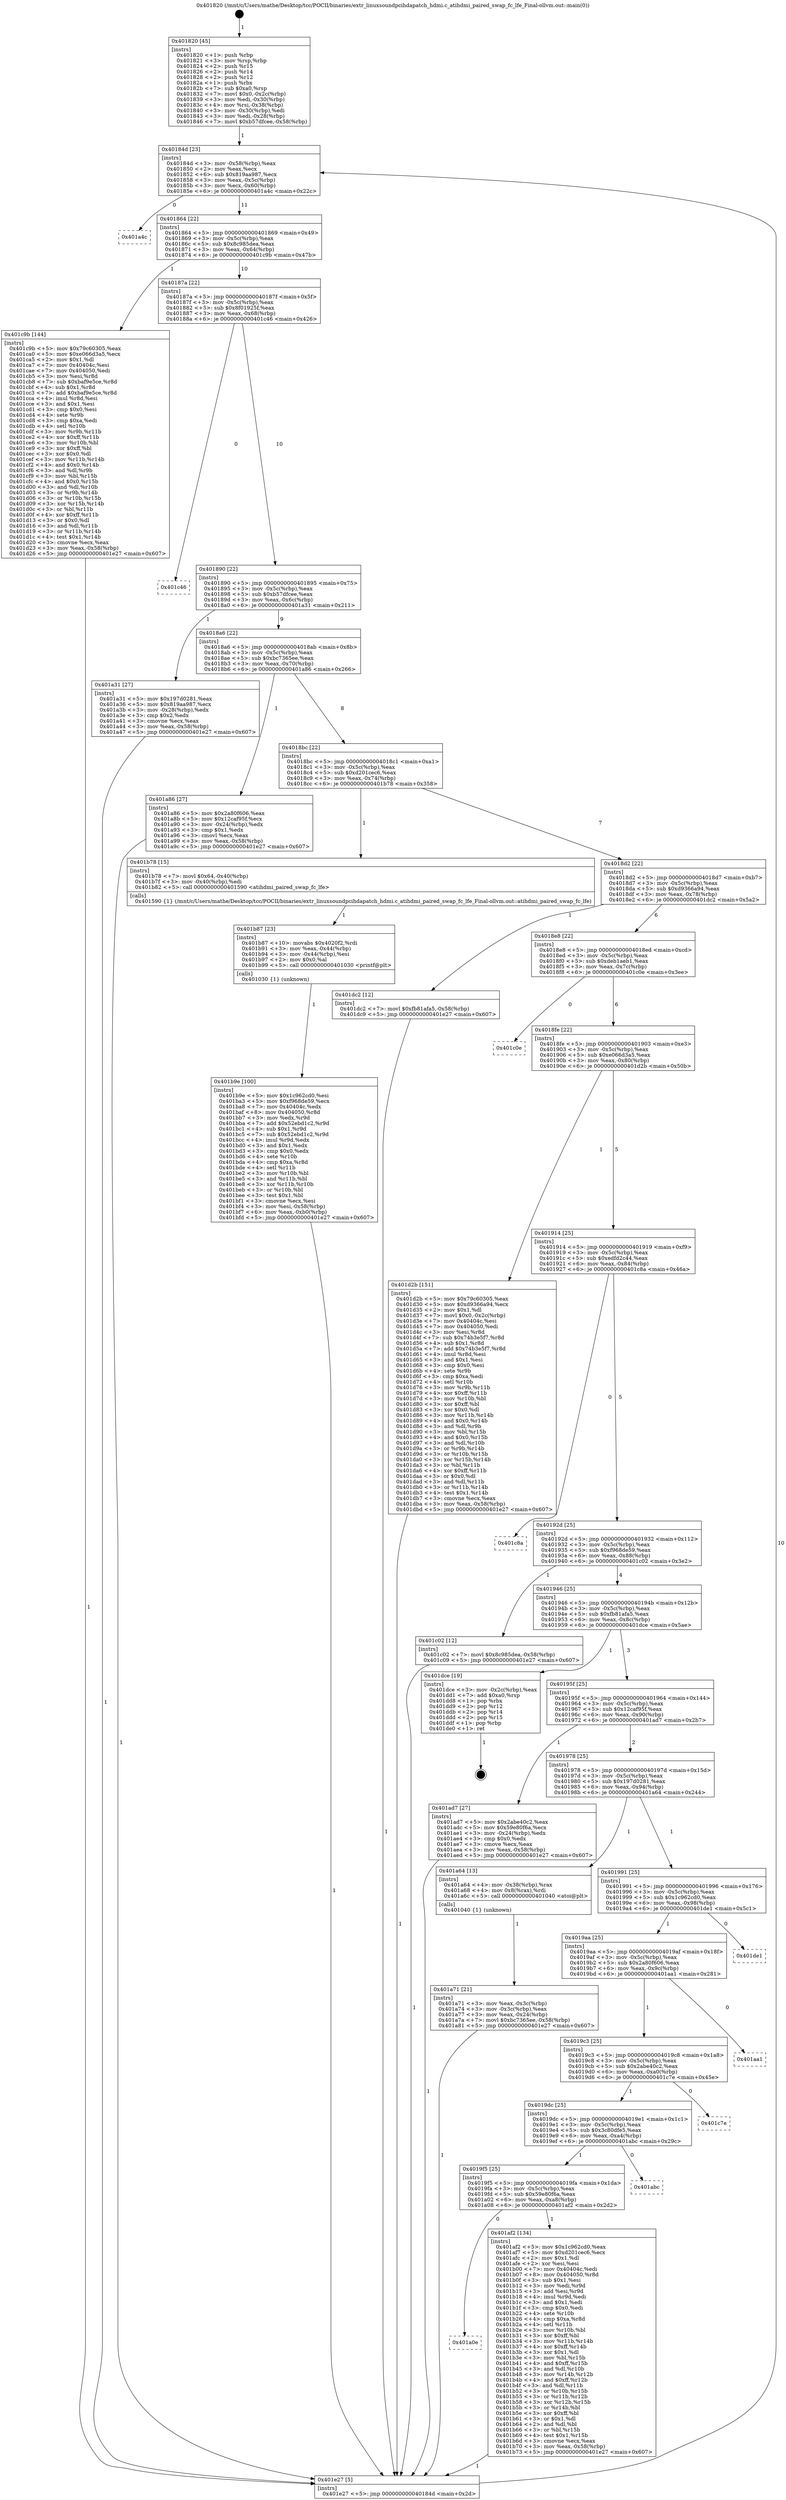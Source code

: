 digraph "0x401820" {
  label = "0x401820 (/mnt/c/Users/mathe/Desktop/tcc/POCII/binaries/extr_linuxsoundpcihdapatch_hdmi.c_atihdmi_paired_swap_fc_lfe_Final-ollvm.out::main(0))"
  labelloc = "t"
  node[shape=record]

  Entry [label="",width=0.3,height=0.3,shape=circle,fillcolor=black,style=filled]
  "0x40184d" [label="{
     0x40184d [23]\l
     | [instrs]\l
     &nbsp;&nbsp;0x40184d \<+3\>: mov -0x58(%rbp),%eax\l
     &nbsp;&nbsp;0x401850 \<+2\>: mov %eax,%ecx\l
     &nbsp;&nbsp;0x401852 \<+6\>: sub $0x819aa987,%ecx\l
     &nbsp;&nbsp;0x401858 \<+3\>: mov %eax,-0x5c(%rbp)\l
     &nbsp;&nbsp;0x40185b \<+3\>: mov %ecx,-0x60(%rbp)\l
     &nbsp;&nbsp;0x40185e \<+6\>: je 0000000000401a4c \<main+0x22c\>\l
  }"]
  "0x401a4c" [label="{
     0x401a4c\l
  }", style=dashed]
  "0x401864" [label="{
     0x401864 [22]\l
     | [instrs]\l
     &nbsp;&nbsp;0x401864 \<+5\>: jmp 0000000000401869 \<main+0x49\>\l
     &nbsp;&nbsp;0x401869 \<+3\>: mov -0x5c(%rbp),%eax\l
     &nbsp;&nbsp;0x40186c \<+5\>: sub $0x8c985dea,%eax\l
     &nbsp;&nbsp;0x401871 \<+3\>: mov %eax,-0x64(%rbp)\l
     &nbsp;&nbsp;0x401874 \<+6\>: je 0000000000401c9b \<main+0x47b\>\l
  }"]
  Exit [label="",width=0.3,height=0.3,shape=circle,fillcolor=black,style=filled,peripheries=2]
  "0x401c9b" [label="{
     0x401c9b [144]\l
     | [instrs]\l
     &nbsp;&nbsp;0x401c9b \<+5\>: mov $0x79c60305,%eax\l
     &nbsp;&nbsp;0x401ca0 \<+5\>: mov $0xe066d3a5,%ecx\l
     &nbsp;&nbsp;0x401ca5 \<+2\>: mov $0x1,%dl\l
     &nbsp;&nbsp;0x401ca7 \<+7\>: mov 0x40404c,%esi\l
     &nbsp;&nbsp;0x401cae \<+7\>: mov 0x404050,%edi\l
     &nbsp;&nbsp;0x401cb5 \<+3\>: mov %esi,%r8d\l
     &nbsp;&nbsp;0x401cb8 \<+7\>: sub $0xbaf9e5ce,%r8d\l
     &nbsp;&nbsp;0x401cbf \<+4\>: sub $0x1,%r8d\l
     &nbsp;&nbsp;0x401cc3 \<+7\>: add $0xbaf9e5ce,%r8d\l
     &nbsp;&nbsp;0x401cca \<+4\>: imul %r8d,%esi\l
     &nbsp;&nbsp;0x401cce \<+3\>: and $0x1,%esi\l
     &nbsp;&nbsp;0x401cd1 \<+3\>: cmp $0x0,%esi\l
     &nbsp;&nbsp;0x401cd4 \<+4\>: sete %r9b\l
     &nbsp;&nbsp;0x401cd8 \<+3\>: cmp $0xa,%edi\l
     &nbsp;&nbsp;0x401cdb \<+4\>: setl %r10b\l
     &nbsp;&nbsp;0x401cdf \<+3\>: mov %r9b,%r11b\l
     &nbsp;&nbsp;0x401ce2 \<+4\>: xor $0xff,%r11b\l
     &nbsp;&nbsp;0x401ce6 \<+3\>: mov %r10b,%bl\l
     &nbsp;&nbsp;0x401ce9 \<+3\>: xor $0xff,%bl\l
     &nbsp;&nbsp;0x401cec \<+3\>: xor $0x0,%dl\l
     &nbsp;&nbsp;0x401cef \<+3\>: mov %r11b,%r14b\l
     &nbsp;&nbsp;0x401cf2 \<+4\>: and $0x0,%r14b\l
     &nbsp;&nbsp;0x401cf6 \<+3\>: and %dl,%r9b\l
     &nbsp;&nbsp;0x401cf9 \<+3\>: mov %bl,%r15b\l
     &nbsp;&nbsp;0x401cfc \<+4\>: and $0x0,%r15b\l
     &nbsp;&nbsp;0x401d00 \<+3\>: and %dl,%r10b\l
     &nbsp;&nbsp;0x401d03 \<+3\>: or %r9b,%r14b\l
     &nbsp;&nbsp;0x401d06 \<+3\>: or %r10b,%r15b\l
     &nbsp;&nbsp;0x401d09 \<+3\>: xor %r15b,%r14b\l
     &nbsp;&nbsp;0x401d0c \<+3\>: or %bl,%r11b\l
     &nbsp;&nbsp;0x401d0f \<+4\>: xor $0xff,%r11b\l
     &nbsp;&nbsp;0x401d13 \<+3\>: or $0x0,%dl\l
     &nbsp;&nbsp;0x401d16 \<+3\>: and %dl,%r11b\l
     &nbsp;&nbsp;0x401d19 \<+3\>: or %r11b,%r14b\l
     &nbsp;&nbsp;0x401d1c \<+4\>: test $0x1,%r14b\l
     &nbsp;&nbsp;0x401d20 \<+3\>: cmovne %ecx,%eax\l
     &nbsp;&nbsp;0x401d23 \<+3\>: mov %eax,-0x58(%rbp)\l
     &nbsp;&nbsp;0x401d26 \<+5\>: jmp 0000000000401e27 \<main+0x607\>\l
  }"]
  "0x40187a" [label="{
     0x40187a [22]\l
     | [instrs]\l
     &nbsp;&nbsp;0x40187a \<+5\>: jmp 000000000040187f \<main+0x5f\>\l
     &nbsp;&nbsp;0x40187f \<+3\>: mov -0x5c(%rbp),%eax\l
     &nbsp;&nbsp;0x401882 \<+5\>: sub $0x8f01925f,%eax\l
     &nbsp;&nbsp;0x401887 \<+3\>: mov %eax,-0x68(%rbp)\l
     &nbsp;&nbsp;0x40188a \<+6\>: je 0000000000401c46 \<main+0x426\>\l
  }"]
  "0x401b9e" [label="{
     0x401b9e [100]\l
     | [instrs]\l
     &nbsp;&nbsp;0x401b9e \<+5\>: mov $0x1c962cd0,%esi\l
     &nbsp;&nbsp;0x401ba3 \<+5\>: mov $0xf968de59,%ecx\l
     &nbsp;&nbsp;0x401ba8 \<+7\>: mov 0x40404c,%edx\l
     &nbsp;&nbsp;0x401baf \<+8\>: mov 0x404050,%r8d\l
     &nbsp;&nbsp;0x401bb7 \<+3\>: mov %edx,%r9d\l
     &nbsp;&nbsp;0x401bba \<+7\>: add $0x52ebd1c2,%r9d\l
     &nbsp;&nbsp;0x401bc1 \<+4\>: sub $0x1,%r9d\l
     &nbsp;&nbsp;0x401bc5 \<+7\>: sub $0x52ebd1c2,%r9d\l
     &nbsp;&nbsp;0x401bcc \<+4\>: imul %r9d,%edx\l
     &nbsp;&nbsp;0x401bd0 \<+3\>: and $0x1,%edx\l
     &nbsp;&nbsp;0x401bd3 \<+3\>: cmp $0x0,%edx\l
     &nbsp;&nbsp;0x401bd6 \<+4\>: sete %r10b\l
     &nbsp;&nbsp;0x401bda \<+4\>: cmp $0xa,%r8d\l
     &nbsp;&nbsp;0x401bde \<+4\>: setl %r11b\l
     &nbsp;&nbsp;0x401be2 \<+3\>: mov %r10b,%bl\l
     &nbsp;&nbsp;0x401be5 \<+3\>: and %r11b,%bl\l
     &nbsp;&nbsp;0x401be8 \<+3\>: xor %r11b,%r10b\l
     &nbsp;&nbsp;0x401beb \<+3\>: or %r10b,%bl\l
     &nbsp;&nbsp;0x401bee \<+3\>: test $0x1,%bl\l
     &nbsp;&nbsp;0x401bf1 \<+3\>: cmovne %ecx,%esi\l
     &nbsp;&nbsp;0x401bf4 \<+3\>: mov %esi,-0x58(%rbp)\l
     &nbsp;&nbsp;0x401bf7 \<+6\>: mov %eax,-0xb0(%rbp)\l
     &nbsp;&nbsp;0x401bfd \<+5\>: jmp 0000000000401e27 \<main+0x607\>\l
  }"]
  "0x401c46" [label="{
     0x401c46\l
  }", style=dashed]
  "0x401890" [label="{
     0x401890 [22]\l
     | [instrs]\l
     &nbsp;&nbsp;0x401890 \<+5\>: jmp 0000000000401895 \<main+0x75\>\l
     &nbsp;&nbsp;0x401895 \<+3\>: mov -0x5c(%rbp),%eax\l
     &nbsp;&nbsp;0x401898 \<+5\>: sub $0xb57dfcee,%eax\l
     &nbsp;&nbsp;0x40189d \<+3\>: mov %eax,-0x6c(%rbp)\l
     &nbsp;&nbsp;0x4018a0 \<+6\>: je 0000000000401a31 \<main+0x211\>\l
  }"]
  "0x401b87" [label="{
     0x401b87 [23]\l
     | [instrs]\l
     &nbsp;&nbsp;0x401b87 \<+10\>: movabs $0x4020f2,%rdi\l
     &nbsp;&nbsp;0x401b91 \<+3\>: mov %eax,-0x44(%rbp)\l
     &nbsp;&nbsp;0x401b94 \<+3\>: mov -0x44(%rbp),%esi\l
     &nbsp;&nbsp;0x401b97 \<+2\>: mov $0x0,%al\l
     &nbsp;&nbsp;0x401b99 \<+5\>: call 0000000000401030 \<printf@plt\>\l
     | [calls]\l
     &nbsp;&nbsp;0x401030 \{1\} (unknown)\l
  }"]
  "0x401a31" [label="{
     0x401a31 [27]\l
     | [instrs]\l
     &nbsp;&nbsp;0x401a31 \<+5\>: mov $0x197d0281,%eax\l
     &nbsp;&nbsp;0x401a36 \<+5\>: mov $0x819aa987,%ecx\l
     &nbsp;&nbsp;0x401a3b \<+3\>: mov -0x28(%rbp),%edx\l
     &nbsp;&nbsp;0x401a3e \<+3\>: cmp $0x2,%edx\l
     &nbsp;&nbsp;0x401a41 \<+3\>: cmovne %ecx,%eax\l
     &nbsp;&nbsp;0x401a44 \<+3\>: mov %eax,-0x58(%rbp)\l
     &nbsp;&nbsp;0x401a47 \<+5\>: jmp 0000000000401e27 \<main+0x607\>\l
  }"]
  "0x4018a6" [label="{
     0x4018a6 [22]\l
     | [instrs]\l
     &nbsp;&nbsp;0x4018a6 \<+5\>: jmp 00000000004018ab \<main+0x8b\>\l
     &nbsp;&nbsp;0x4018ab \<+3\>: mov -0x5c(%rbp),%eax\l
     &nbsp;&nbsp;0x4018ae \<+5\>: sub $0xbc7365ee,%eax\l
     &nbsp;&nbsp;0x4018b3 \<+3\>: mov %eax,-0x70(%rbp)\l
     &nbsp;&nbsp;0x4018b6 \<+6\>: je 0000000000401a86 \<main+0x266\>\l
  }"]
  "0x401e27" [label="{
     0x401e27 [5]\l
     | [instrs]\l
     &nbsp;&nbsp;0x401e27 \<+5\>: jmp 000000000040184d \<main+0x2d\>\l
  }"]
  "0x401820" [label="{
     0x401820 [45]\l
     | [instrs]\l
     &nbsp;&nbsp;0x401820 \<+1\>: push %rbp\l
     &nbsp;&nbsp;0x401821 \<+3\>: mov %rsp,%rbp\l
     &nbsp;&nbsp;0x401824 \<+2\>: push %r15\l
     &nbsp;&nbsp;0x401826 \<+2\>: push %r14\l
     &nbsp;&nbsp;0x401828 \<+2\>: push %r12\l
     &nbsp;&nbsp;0x40182a \<+1\>: push %rbx\l
     &nbsp;&nbsp;0x40182b \<+7\>: sub $0xa0,%rsp\l
     &nbsp;&nbsp;0x401832 \<+7\>: movl $0x0,-0x2c(%rbp)\l
     &nbsp;&nbsp;0x401839 \<+3\>: mov %edi,-0x30(%rbp)\l
     &nbsp;&nbsp;0x40183c \<+4\>: mov %rsi,-0x38(%rbp)\l
     &nbsp;&nbsp;0x401840 \<+3\>: mov -0x30(%rbp),%edi\l
     &nbsp;&nbsp;0x401843 \<+3\>: mov %edi,-0x28(%rbp)\l
     &nbsp;&nbsp;0x401846 \<+7\>: movl $0xb57dfcee,-0x58(%rbp)\l
  }"]
  "0x401a0e" [label="{
     0x401a0e\l
  }", style=dashed]
  "0x401a86" [label="{
     0x401a86 [27]\l
     | [instrs]\l
     &nbsp;&nbsp;0x401a86 \<+5\>: mov $0x2a80f606,%eax\l
     &nbsp;&nbsp;0x401a8b \<+5\>: mov $0x12caf95f,%ecx\l
     &nbsp;&nbsp;0x401a90 \<+3\>: mov -0x24(%rbp),%edx\l
     &nbsp;&nbsp;0x401a93 \<+3\>: cmp $0x1,%edx\l
     &nbsp;&nbsp;0x401a96 \<+3\>: cmovl %ecx,%eax\l
     &nbsp;&nbsp;0x401a99 \<+3\>: mov %eax,-0x58(%rbp)\l
     &nbsp;&nbsp;0x401a9c \<+5\>: jmp 0000000000401e27 \<main+0x607\>\l
  }"]
  "0x4018bc" [label="{
     0x4018bc [22]\l
     | [instrs]\l
     &nbsp;&nbsp;0x4018bc \<+5\>: jmp 00000000004018c1 \<main+0xa1\>\l
     &nbsp;&nbsp;0x4018c1 \<+3\>: mov -0x5c(%rbp),%eax\l
     &nbsp;&nbsp;0x4018c4 \<+5\>: sub $0xd201cec6,%eax\l
     &nbsp;&nbsp;0x4018c9 \<+3\>: mov %eax,-0x74(%rbp)\l
     &nbsp;&nbsp;0x4018cc \<+6\>: je 0000000000401b78 \<main+0x358\>\l
  }"]
  "0x401af2" [label="{
     0x401af2 [134]\l
     | [instrs]\l
     &nbsp;&nbsp;0x401af2 \<+5\>: mov $0x1c962cd0,%eax\l
     &nbsp;&nbsp;0x401af7 \<+5\>: mov $0xd201cec6,%ecx\l
     &nbsp;&nbsp;0x401afc \<+2\>: mov $0x1,%dl\l
     &nbsp;&nbsp;0x401afe \<+2\>: xor %esi,%esi\l
     &nbsp;&nbsp;0x401b00 \<+7\>: mov 0x40404c,%edi\l
     &nbsp;&nbsp;0x401b07 \<+8\>: mov 0x404050,%r8d\l
     &nbsp;&nbsp;0x401b0f \<+3\>: sub $0x1,%esi\l
     &nbsp;&nbsp;0x401b12 \<+3\>: mov %edi,%r9d\l
     &nbsp;&nbsp;0x401b15 \<+3\>: add %esi,%r9d\l
     &nbsp;&nbsp;0x401b18 \<+4\>: imul %r9d,%edi\l
     &nbsp;&nbsp;0x401b1c \<+3\>: and $0x1,%edi\l
     &nbsp;&nbsp;0x401b1f \<+3\>: cmp $0x0,%edi\l
     &nbsp;&nbsp;0x401b22 \<+4\>: sete %r10b\l
     &nbsp;&nbsp;0x401b26 \<+4\>: cmp $0xa,%r8d\l
     &nbsp;&nbsp;0x401b2a \<+4\>: setl %r11b\l
     &nbsp;&nbsp;0x401b2e \<+3\>: mov %r10b,%bl\l
     &nbsp;&nbsp;0x401b31 \<+3\>: xor $0xff,%bl\l
     &nbsp;&nbsp;0x401b34 \<+3\>: mov %r11b,%r14b\l
     &nbsp;&nbsp;0x401b37 \<+4\>: xor $0xff,%r14b\l
     &nbsp;&nbsp;0x401b3b \<+3\>: xor $0x1,%dl\l
     &nbsp;&nbsp;0x401b3e \<+3\>: mov %bl,%r15b\l
     &nbsp;&nbsp;0x401b41 \<+4\>: and $0xff,%r15b\l
     &nbsp;&nbsp;0x401b45 \<+3\>: and %dl,%r10b\l
     &nbsp;&nbsp;0x401b48 \<+3\>: mov %r14b,%r12b\l
     &nbsp;&nbsp;0x401b4b \<+4\>: and $0xff,%r12b\l
     &nbsp;&nbsp;0x401b4f \<+3\>: and %dl,%r11b\l
     &nbsp;&nbsp;0x401b52 \<+3\>: or %r10b,%r15b\l
     &nbsp;&nbsp;0x401b55 \<+3\>: or %r11b,%r12b\l
     &nbsp;&nbsp;0x401b58 \<+3\>: xor %r12b,%r15b\l
     &nbsp;&nbsp;0x401b5b \<+3\>: or %r14b,%bl\l
     &nbsp;&nbsp;0x401b5e \<+3\>: xor $0xff,%bl\l
     &nbsp;&nbsp;0x401b61 \<+3\>: or $0x1,%dl\l
     &nbsp;&nbsp;0x401b64 \<+2\>: and %dl,%bl\l
     &nbsp;&nbsp;0x401b66 \<+3\>: or %bl,%r15b\l
     &nbsp;&nbsp;0x401b69 \<+4\>: test $0x1,%r15b\l
     &nbsp;&nbsp;0x401b6d \<+3\>: cmovne %ecx,%eax\l
     &nbsp;&nbsp;0x401b70 \<+3\>: mov %eax,-0x58(%rbp)\l
     &nbsp;&nbsp;0x401b73 \<+5\>: jmp 0000000000401e27 \<main+0x607\>\l
  }"]
  "0x401b78" [label="{
     0x401b78 [15]\l
     | [instrs]\l
     &nbsp;&nbsp;0x401b78 \<+7\>: movl $0x64,-0x40(%rbp)\l
     &nbsp;&nbsp;0x401b7f \<+3\>: mov -0x40(%rbp),%edi\l
     &nbsp;&nbsp;0x401b82 \<+5\>: call 0000000000401590 \<atihdmi_paired_swap_fc_lfe\>\l
     | [calls]\l
     &nbsp;&nbsp;0x401590 \{1\} (/mnt/c/Users/mathe/Desktop/tcc/POCII/binaries/extr_linuxsoundpcihdapatch_hdmi.c_atihdmi_paired_swap_fc_lfe_Final-ollvm.out::atihdmi_paired_swap_fc_lfe)\l
  }"]
  "0x4018d2" [label="{
     0x4018d2 [22]\l
     | [instrs]\l
     &nbsp;&nbsp;0x4018d2 \<+5\>: jmp 00000000004018d7 \<main+0xb7\>\l
     &nbsp;&nbsp;0x4018d7 \<+3\>: mov -0x5c(%rbp),%eax\l
     &nbsp;&nbsp;0x4018da \<+5\>: sub $0xd9366a94,%eax\l
     &nbsp;&nbsp;0x4018df \<+3\>: mov %eax,-0x78(%rbp)\l
     &nbsp;&nbsp;0x4018e2 \<+6\>: je 0000000000401dc2 \<main+0x5a2\>\l
  }"]
  "0x4019f5" [label="{
     0x4019f5 [25]\l
     | [instrs]\l
     &nbsp;&nbsp;0x4019f5 \<+5\>: jmp 00000000004019fa \<main+0x1da\>\l
     &nbsp;&nbsp;0x4019fa \<+3\>: mov -0x5c(%rbp),%eax\l
     &nbsp;&nbsp;0x4019fd \<+5\>: sub $0x59e80f6a,%eax\l
     &nbsp;&nbsp;0x401a02 \<+6\>: mov %eax,-0xa8(%rbp)\l
     &nbsp;&nbsp;0x401a08 \<+6\>: je 0000000000401af2 \<main+0x2d2\>\l
  }"]
  "0x401dc2" [label="{
     0x401dc2 [12]\l
     | [instrs]\l
     &nbsp;&nbsp;0x401dc2 \<+7\>: movl $0xfb81afa5,-0x58(%rbp)\l
     &nbsp;&nbsp;0x401dc9 \<+5\>: jmp 0000000000401e27 \<main+0x607\>\l
  }"]
  "0x4018e8" [label="{
     0x4018e8 [22]\l
     | [instrs]\l
     &nbsp;&nbsp;0x4018e8 \<+5\>: jmp 00000000004018ed \<main+0xcd\>\l
     &nbsp;&nbsp;0x4018ed \<+3\>: mov -0x5c(%rbp),%eax\l
     &nbsp;&nbsp;0x4018f0 \<+5\>: sub $0xdeb1aeb1,%eax\l
     &nbsp;&nbsp;0x4018f5 \<+3\>: mov %eax,-0x7c(%rbp)\l
     &nbsp;&nbsp;0x4018f8 \<+6\>: je 0000000000401c0e \<main+0x3ee\>\l
  }"]
  "0x401abc" [label="{
     0x401abc\l
  }", style=dashed]
  "0x401c0e" [label="{
     0x401c0e\l
  }", style=dashed]
  "0x4018fe" [label="{
     0x4018fe [22]\l
     | [instrs]\l
     &nbsp;&nbsp;0x4018fe \<+5\>: jmp 0000000000401903 \<main+0xe3\>\l
     &nbsp;&nbsp;0x401903 \<+3\>: mov -0x5c(%rbp),%eax\l
     &nbsp;&nbsp;0x401906 \<+5\>: sub $0xe066d3a5,%eax\l
     &nbsp;&nbsp;0x40190b \<+3\>: mov %eax,-0x80(%rbp)\l
     &nbsp;&nbsp;0x40190e \<+6\>: je 0000000000401d2b \<main+0x50b\>\l
  }"]
  "0x4019dc" [label="{
     0x4019dc [25]\l
     | [instrs]\l
     &nbsp;&nbsp;0x4019dc \<+5\>: jmp 00000000004019e1 \<main+0x1c1\>\l
     &nbsp;&nbsp;0x4019e1 \<+3\>: mov -0x5c(%rbp),%eax\l
     &nbsp;&nbsp;0x4019e4 \<+5\>: sub $0x3c80dfe5,%eax\l
     &nbsp;&nbsp;0x4019e9 \<+6\>: mov %eax,-0xa4(%rbp)\l
     &nbsp;&nbsp;0x4019ef \<+6\>: je 0000000000401abc \<main+0x29c\>\l
  }"]
  "0x401d2b" [label="{
     0x401d2b [151]\l
     | [instrs]\l
     &nbsp;&nbsp;0x401d2b \<+5\>: mov $0x79c60305,%eax\l
     &nbsp;&nbsp;0x401d30 \<+5\>: mov $0xd9366a94,%ecx\l
     &nbsp;&nbsp;0x401d35 \<+2\>: mov $0x1,%dl\l
     &nbsp;&nbsp;0x401d37 \<+7\>: movl $0x0,-0x2c(%rbp)\l
     &nbsp;&nbsp;0x401d3e \<+7\>: mov 0x40404c,%esi\l
     &nbsp;&nbsp;0x401d45 \<+7\>: mov 0x404050,%edi\l
     &nbsp;&nbsp;0x401d4c \<+3\>: mov %esi,%r8d\l
     &nbsp;&nbsp;0x401d4f \<+7\>: sub $0x74b3e5f7,%r8d\l
     &nbsp;&nbsp;0x401d56 \<+4\>: sub $0x1,%r8d\l
     &nbsp;&nbsp;0x401d5a \<+7\>: add $0x74b3e5f7,%r8d\l
     &nbsp;&nbsp;0x401d61 \<+4\>: imul %r8d,%esi\l
     &nbsp;&nbsp;0x401d65 \<+3\>: and $0x1,%esi\l
     &nbsp;&nbsp;0x401d68 \<+3\>: cmp $0x0,%esi\l
     &nbsp;&nbsp;0x401d6b \<+4\>: sete %r9b\l
     &nbsp;&nbsp;0x401d6f \<+3\>: cmp $0xa,%edi\l
     &nbsp;&nbsp;0x401d72 \<+4\>: setl %r10b\l
     &nbsp;&nbsp;0x401d76 \<+3\>: mov %r9b,%r11b\l
     &nbsp;&nbsp;0x401d79 \<+4\>: xor $0xff,%r11b\l
     &nbsp;&nbsp;0x401d7d \<+3\>: mov %r10b,%bl\l
     &nbsp;&nbsp;0x401d80 \<+3\>: xor $0xff,%bl\l
     &nbsp;&nbsp;0x401d83 \<+3\>: xor $0x0,%dl\l
     &nbsp;&nbsp;0x401d86 \<+3\>: mov %r11b,%r14b\l
     &nbsp;&nbsp;0x401d89 \<+4\>: and $0x0,%r14b\l
     &nbsp;&nbsp;0x401d8d \<+3\>: and %dl,%r9b\l
     &nbsp;&nbsp;0x401d90 \<+3\>: mov %bl,%r15b\l
     &nbsp;&nbsp;0x401d93 \<+4\>: and $0x0,%r15b\l
     &nbsp;&nbsp;0x401d97 \<+3\>: and %dl,%r10b\l
     &nbsp;&nbsp;0x401d9a \<+3\>: or %r9b,%r14b\l
     &nbsp;&nbsp;0x401d9d \<+3\>: or %r10b,%r15b\l
     &nbsp;&nbsp;0x401da0 \<+3\>: xor %r15b,%r14b\l
     &nbsp;&nbsp;0x401da3 \<+3\>: or %bl,%r11b\l
     &nbsp;&nbsp;0x401da6 \<+4\>: xor $0xff,%r11b\l
     &nbsp;&nbsp;0x401daa \<+3\>: or $0x0,%dl\l
     &nbsp;&nbsp;0x401dad \<+3\>: and %dl,%r11b\l
     &nbsp;&nbsp;0x401db0 \<+3\>: or %r11b,%r14b\l
     &nbsp;&nbsp;0x401db3 \<+4\>: test $0x1,%r14b\l
     &nbsp;&nbsp;0x401db7 \<+3\>: cmovne %ecx,%eax\l
     &nbsp;&nbsp;0x401dba \<+3\>: mov %eax,-0x58(%rbp)\l
     &nbsp;&nbsp;0x401dbd \<+5\>: jmp 0000000000401e27 \<main+0x607\>\l
  }"]
  "0x401914" [label="{
     0x401914 [25]\l
     | [instrs]\l
     &nbsp;&nbsp;0x401914 \<+5\>: jmp 0000000000401919 \<main+0xf9\>\l
     &nbsp;&nbsp;0x401919 \<+3\>: mov -0x5c(%rbp),%eax\l
     &nbsp;&nbsp;0x40191c \<+5\>: sub $0xedfd2c44,%eax\l
     &nbsp;&nbsp;0x401921 \<+6\>: mov %eax,-0x84(%rbp)\l
     &nbsp;&nbsp;0x401927 \<+6\>: je 0000000000401c8a \<main+0x46a\>\l
  }"]
  "0x401c7e" [label="{
     0x401c7e\l
  }", style=dashed]
  "0x401c8a" [label="{
     0x401c8a\l
  }", style=dashed]
  "0x40192d" [label="{
     0x40192d [25]\l
     | [instrs]\l
     &nbsp;&nbsp;0x40192d \<+5\>: jmp 0000000000401932 \<main+0x112\>\l
     &nbsp;&nbsp;0x401932 \<+3\>: mov -0x5c(%rbp),%eax\l
     &nbsp;&nbsp;0x401935 \<+5\>: sub $0xf968de59,%eax\l
     &nbsp;&nbsp;0x40193a \<+6\>: mov %eax,-0x88(%rbp)\l
     &nbsp;&nbsp;0x401940 \<+6\>: je 0000000000401c02 \<main+0x3e2\>\l
  }"]
  "0x4019c3" [label="{
     0x4019c3 [25]\l
     | [instrs]\l
     &nbsp;&nbsp;0x4019c3 \<+5\>: jmp 00000000004019c8 \<main+0x1a8\>\l
     &nbsp;&nbsp;0x4019c8 \<+3\>: mov -0x5c(%rbp),%eax\l
     &nbsp;&nbsp;0x4019cb \<+5\>: sub $0x2abe40c2,%eax\l
     &nbsp;&nbsp;0x4019d0 \<+6\>: mov %eax,-0xa0(%rbp)\l
     &nbsp;&nbsp;0x4019d6 \<+6\>: je 0000000000401c7e \<main+0x45e\>\l
  }"]
  "0x401c02" [label="{
     0x401c02 [12]\l
     | [instrs]\l
     &nbsp;&nbsp;0x401c02 \<+7\>: movl $0x8c985dea,-0x58(%rbp)\l
     &nbsp;&nbsp;0x401c09 \<+5\>: jmp 0000000000401e27 \<main+0x607\>\l
  }"]
  "0x401946" [label="{
     0x401946 [25]\l
     | [instrs]\l
     &nbsp;&nbsp;0x401946 \<+5\>: jmp 000000000040194b \<main+0x12b\>\l
     &nbsp;&nbsp;0x40194b \<+3\>: mov -0x5c(%rbp),%eax\l
     &nbsp;&nbsp;0x40194e \<+5\>: sub $0xfb81afa5,%eax\l
     &nbsp;&nbsp;0x401953 \<+6\>: mov %eax,-0x8c(%rbp)\l
     &nbsp;&nbsp;0x401959 \<+6\>: je 0000000000401dce \<main+0x5ae\>\l
  }"]
  "0x401aa1" [label="{
     0x401aa1\l
  }", style=dashed]
  "0x401dce" [label="{
     0x401dce [19]\l
     | [instrs]\l
     &nbsp;&nbsp;0x401dce \<+3\>: mov -0x2c(%rbp),%eax\l
     &nbsp;&nbsp;0x401dd1 \<+7\>: add $0xa0,%rsp\l
     &nbsp;&nbsp;0x401dd8 \<+1\>: pop %rbx\l
     &nbsp;&nbsp;0x401dd9 \<+2\>: pop %r12\l
     &nbsp;&nbsp;0x401ddb \<+2\>: pop %r14\l
     &nbsp;&nbsp;0x401ddd \<+2\>: pop %r15\l
     &nbsp;&nbsp;0x401ddf \<+1\>: pop %rbp\l
     &nbsp;&nbsp;0x401de0 \<+1\>: ret\l
  }"]
  "0x40195f" [label="{
     0x40195f [25]\l
     | [instrs]\l
     &nbsp;&nbsp;0x40195f \<+5\>: jmp 0000000000401964 \<main+0x144\>\l
     &nbsp;&nbsp;0x401964 \<+3\>: mov -0x5c(%rbp),%eax\l
     &nbsp;&nbsp;0x401967 \<+5\>: sub $0x12caf95f,%eax\l
     &nbsp;&nbsp;0x40196c \<+6\>: mov %eax,-0x90(%rbp)\l
     &nbsp;&nbsp;0x401972 \<+6\>: je 0000000000401ad7 \<main+0x2b7\>\l
  }"]
  "0x4019aa" [label="{
     0x4019aa [25]\l
     | [instrs]\l
     &nbsp;&nbsp;0x4019aa \<+5\>: jmp 00000000004019af \<main+0x18f\>\l
     &nbsp;&nbsp;0x4019af \<+3\>: mov -0x5c(%rbp),%eax\l
     &nbsp;&nbsp;0x4019b2 \<+5\>: sub $0x2a80f606,%eax\l
     &nbsp;&nbsp;0x4019b7 \<+6\>: mov %eax,-0x9c(%rbp)\l
     &nbsp;&nbsp;0x4019bd \<+6\>: je 0000000000401aa1 \<main+0x281\>\l
  }"]
  "0x401ad7" [label="{
     0x401ad7 [27]\l
     | [instrs]\l
     &nbsp;&nbsp;0x401ad7 \<+5\>: mov $0x2abe40c2,%eax\l
     &nbsp;&nbsp;0x401adc \<+5\>: mov $0x59e80f6a,%ecx\l
     &nbsp;&nbsp;0x401ae1 \<+3\>: mov -0x24(%rbp),%edx\l
     &nbsp;&nbsp;0x401ae4 \<+3\>: cmp $0x0,%edx\l
     &nbsp;&nbsp;0x401ae7 \<+3\>: cmove %ecx,%eax\l
     &nbsp;&nbsp;0x401aea \<+3\>: mov %eax,-0x58(%rbp)\l
     &nbsp;&nbsp;0x401aed \<+5\>: jmp 0000000000401e27 \<main+0x607\>\l
  }"]
  "0x401978" [label="{
     0x401978 [25]\l
     | [instrs]\l
     &nbsp;&nbsp;0x401978 \<+5\>: jmp 000000000040197d \<main+0x15d\>\l
     &nbsp;&nbsp;0x40197d \<+3\>: mov -0x5c(%rbp),%eax\l
     &nbsp;&nbsp;0x401980 \<+5\>: sub $0x197d0281,%eax\l
     &nbsp;&nbsp;0x401985 \<+6\>: mov %eax,-0x94(%rbp)\l
     &nbsp;&nbsp;0x40198b \<+6\>: je 0000000000401a64 \<main+0x244\>\l
  }"]
  "0x401de1" [label="{
     0x401de1\l
  }", style=dashed]
  "0x401a64" [label="{
     0x401a64 [13]\l
     | [instrs]\l
     &nbsp;&nbsp;0x401a64 \<+4\>: mov -0x38(%rbp),%rax\l
     &nbsp;&nbsp;0x401a68 \<+4\>: mov 0x8(%rax),%rdi\l
     &nbsp;&nbsp;0x401a6c \<+5\>: call 0000000000401040 \<atoi@plt\>\l
     | [calls]\l
     &nbsp;&nbsp;0x401040 \{1\} (unknown)\l
  }"]
  "0x401991" [label="{
     0x401991 [25]\l
     | [instrs]\l
     &nbsp;&nbsp;0x401991 \<+5\>: jmp 0000000000401996 \<main+0x176\>\l
     &nbsp;&nbsp;0x401996 \<+3\>: mov -0x5c(%rbp),%eax\l
     &nbsp;&nbsp;0x401999 \<+5\>: sub $0x1c962cd0,%eax\l
     &nbsp;&nbsp;0x40199e \<+6\>: mov %eax,-0x98(%rbp)\l
     &nbsp;&nbsp;0x4019a4 \<+6\>: je 0000000000401de1 \<main+0x5c1\>\l
  }"]
  "0x401a71" [label="{
     0x401a71 [21]\l
     | [instrs]\l
     &nbsp;&nbsp;0x401a71 \<+3\>: mov %eax,-0x3c(%rbp)\l
     &nbsp;&nbsp;0x401a74 \<+3\>: mov -0x3c(%rbp),%eax\l
     &nbsp;&nbsp;0x401a77 \<+3\>: mov %eax,-0x24(%rbp)\l
     &nbsp;&nbsp;0x401a7a \<+7\>: movl $0xbc7365ee,-0x58(%rbp)\l
     &nbsp;&nbsp;0x401a81 \<+5\>: jmp 0000000000401e27 \<main+0x607\>\l
  }"]
  Entry -> "0x401820" [label=" 1"]
  "0x40184d" -> "0x401a4c" [label=" 0"]
  "0x40184d" -> "0x401864" [label=" 11"]
  "0x401dce" -> Exit [label=" 1"]
  "0x401864" -> "0x401c9b" [label=" 1"]
  "0x401864" -> "0x40187a" [label=" 10"]
  "0x401dc2" -> "0x401e27" [label=" 1"]
  "0x40187a" -> "0x401c46" [label=" 0"]
  "0x40187a" -> "0x401890" [label=" 10"]
  "0x401d2b" -> "0x401e27" [label=" 1"]
  "0x401890" -> "0x401a31" [label=" 1"]
  "0x401890" -> "0x4018a6" [label=" 9"]
  "0x401a31" -> "0x401e27" [label=" 1"]
  "0x401820" -> "0x40184d" [label=" 1"]
  "0x401e27" -> "0x40184d" [label=" 10"]
  "0x401c9b" -> "0x401e27" [label=" 1"]
  "0x4018a6" -> "0x401a86" [label=" 1"]
  "0x4018a6" -> "0x4018bc" [label=" 8"]
  "0x401c02" -> "0x401e27" [label=" 1"]
  "0x4018bc" -> "0x401b78" [label=" 1"]
  "0x4018bc" -> "0x4018d2" [label=" 7"]
  "0x401b9e" -> "0x401e27" [label=" 1"]
  "0x4018d2" -> "0x401dc2" [label=" 1"]
  "0x4018d2" -> "0x4018e8" [label=" 6"]
  "0x401b78" -> "0x401b87" [label=" 1"]
  "0x4018e8" -> "0x401c0e" [label=" 0"]
  "0x4018e8" -> "0x4018fe" [label=" 6"]
  "0x401af2" -> "0x401e27" [label=" 1"]
  "0x4018fe" -> "0x401d2b" [label=" 1"]
  "0x4018fe" -> "0x401914" [label=" 5"]
  "0x4019f5" -> "0x401af2" [label=" 1"]
  "0x401914" -> "0x401c8a" [label=" 0"]
  "0x401914" -> "0x40192d" [label=" 5"]
  "0x401b87" -> "0x401b9e" [label=" 1"]
  "0x40192d" -> "0x401c02" [label=" 1"]
  "0x40192d" -> "0x401946" [label=" 4"]
  "0x4019dc" -> "0x401abc" [label=" 0"]
  "0x401946" -> "0x401dce" [label=" 1"]
  "0x401946" -> "0x40195f" [label=" 3"]
  "0x4019f5" -> "0x401a0e" [label=" 0"]
  "0x40195f" -> "0x401ad7" [label=" 1"]
  "0x40195f" -> "0x401978" [label=" 2"]
  "0x4019c3" -> "0x401c7e" [label=" 0"]
  "0x401978" -> "0x401a64" [label=" 1"]
  "0x401978" -> "0x401991" [label=" 1"]
  "0x401a64" -> "0x401a71" [label=" 1"]
  "0x401a71" -> "0x401e27" [label=" 1"]
  "0x401a86" -> "0x401e27" [label=" 1"]
  "0x401ad7" -> "0x401e27" [label=" 1"]
  "0x4019dc" -> "0x4019f5" [label=" 1"]
  "0x401991" -> "0x401de1" [label=" 0"]
  "0x401991" -> "0x4019aa" [label=" 1"]
  "0x4019c3" -> "0x4019dc" [label=" 1"]
  "0x4019aa" -> "0x401aa1" [label=" 0"]
  "0x4019aa" -> "0x4019c3" [label=" 1"]
}
